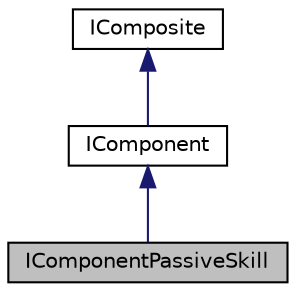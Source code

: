 digraph "IComponentPassiveSkill"
{
  edge [fontname="Helvetica",fontsize="10",labelfontname="Helvetica",labelfontsize="10"];
  node [fontname="Helvetica",fontsize="10",shape=record];
  Node1 [label="IComponentPassiveSkill",height=0.2,width=0.4,color="black", fillcolor="grey75", style="filled", fontcolor="black"];
  Node2 -> Node1 [dir="back",color="midnightblue",fontsize="10",style="solid"];
  Node2 [label="IComponent",height=0.2,width=0.4,color="black", fillcolor="white", style="filled",URL="$classIComponent.html",tooltip="Интерфейс компоненты "];
  Node3 -> Node2 [dir="back",color="midnightblue",fontsize="10",style="solid"];
  Node3 [label="IComposite",height=0.2,width=0.4,color="black", fillcolor="white", style="filled",URL="$classIComposite.html",tooltip="Класс IComposite Объекты Game, Player, Point, Tower, Component являются наследниками компоновщика..."];
}
